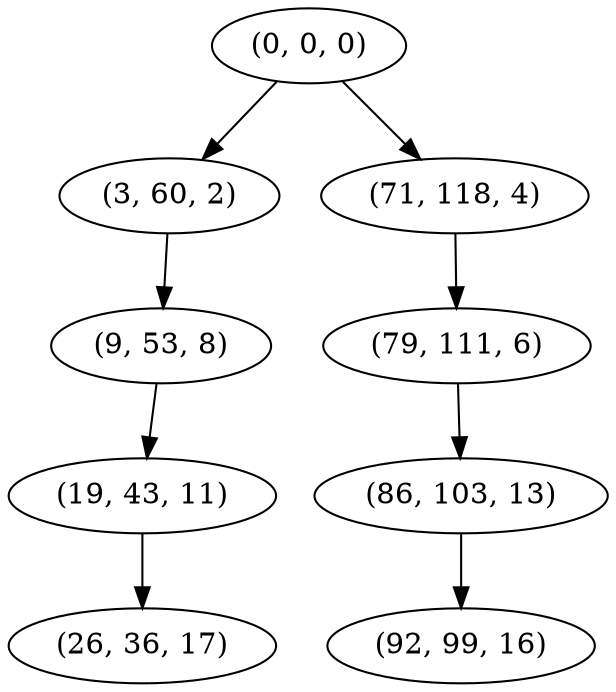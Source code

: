 digraph tree {
    "(0, 0, 0)";
    "(3, 60, 2)";
    "(9, 53, 8)";
    "(19, 43, 11)";
    "(26, 36, 17)";
    "(71, 118, 4)";
    "(79, 111, 6)";
    "(86, 103, 13)";
    "(92, 99, 16)";
    "(0, 0, 0)" -> "(3, 60, 2)";
    "(0, 0, 0)" -> "(71, 118, 4)";
    "(3, 60, 2)" -> "(9, 53, 8)";
    "(9, 53, 8)" -> "(19, 43, 11)";
    "(19, 43, 11)" -> "(26, 36, 17)";
    "(71, 118, 4)" -> "(79, 111, 6)";
    "(79, 111, 6)" -> "(86, 103, 13)";
    "(86, 103, 13)" -> "(92, 99, 16)";
}
